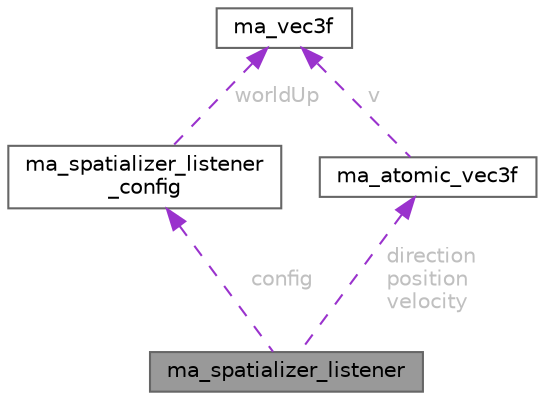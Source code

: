 digraph "ma_spatializer_listener"
{
 // LATEX_PDF_SIZE
  bgcolor="transparent";
  edge [fontname=Helvetica,fontsize=10,labelfontname=Helvetica,labelfontsize=10];
  node [fontname=Helvetica,fontsize=10,shape=box,height=0.2,width=0.4];
  Node1 [id="Node000001",label="ma_spatializer_listener",height=0.2,width=0.4,color="gray40", fillcolor="grey60", style="filled", fontcolor="black",tooltip=" "];
  Node2 -> Node1 [id="edge9_Node000001_Node000002",dir="back",color="darkorchid3",style="dashed",tooltip=" ",label=" config",fontcolor="grey" ];
  Node2 [id="Node000002",label="ma_spatializer_listener\l_config",height=0.2,width=0.4,color="gray40", fillcolor="white", style="filled",URL="$structma__spatializer__listener__config.html",tooltip=" "];
  Node3 -> Node2 [id="edge10_Node000002_Node000003",dir="back",color="darkorchid3",style="dashed",tooltip=" ",label=" worldUp",fontcolor="grey" ];
  Node3 [id="Node000003",label="ma_vec3f",height=0.2,width=0.4,color="gray40", fillcolor="white", style="filled",URL="$structma__vec3f.html",tooltip=" "];
  Node4 -> Node1 [id="edge11_Node000001_Node000004",dir="back",color="darkorchid3",style="dashed",tooltip=" ",label=" direction\nposition\nvelocity",fontcolor="grey" ];
  Node4 [id="Node000004",label="ma_atomic_vec3f",height=0.2,width=0.4,color="gray40", fillcolor="white", style="filled",URL="$structma__atomic__vec3f.html",tooltip=" "];
  Node3 -> Node4 [id="edge12_Node000004_Node000003",dir="back",color="darkorchid3",style="dashed",tooltip=" ",label=" v",fontcolor="grey" ];
}
